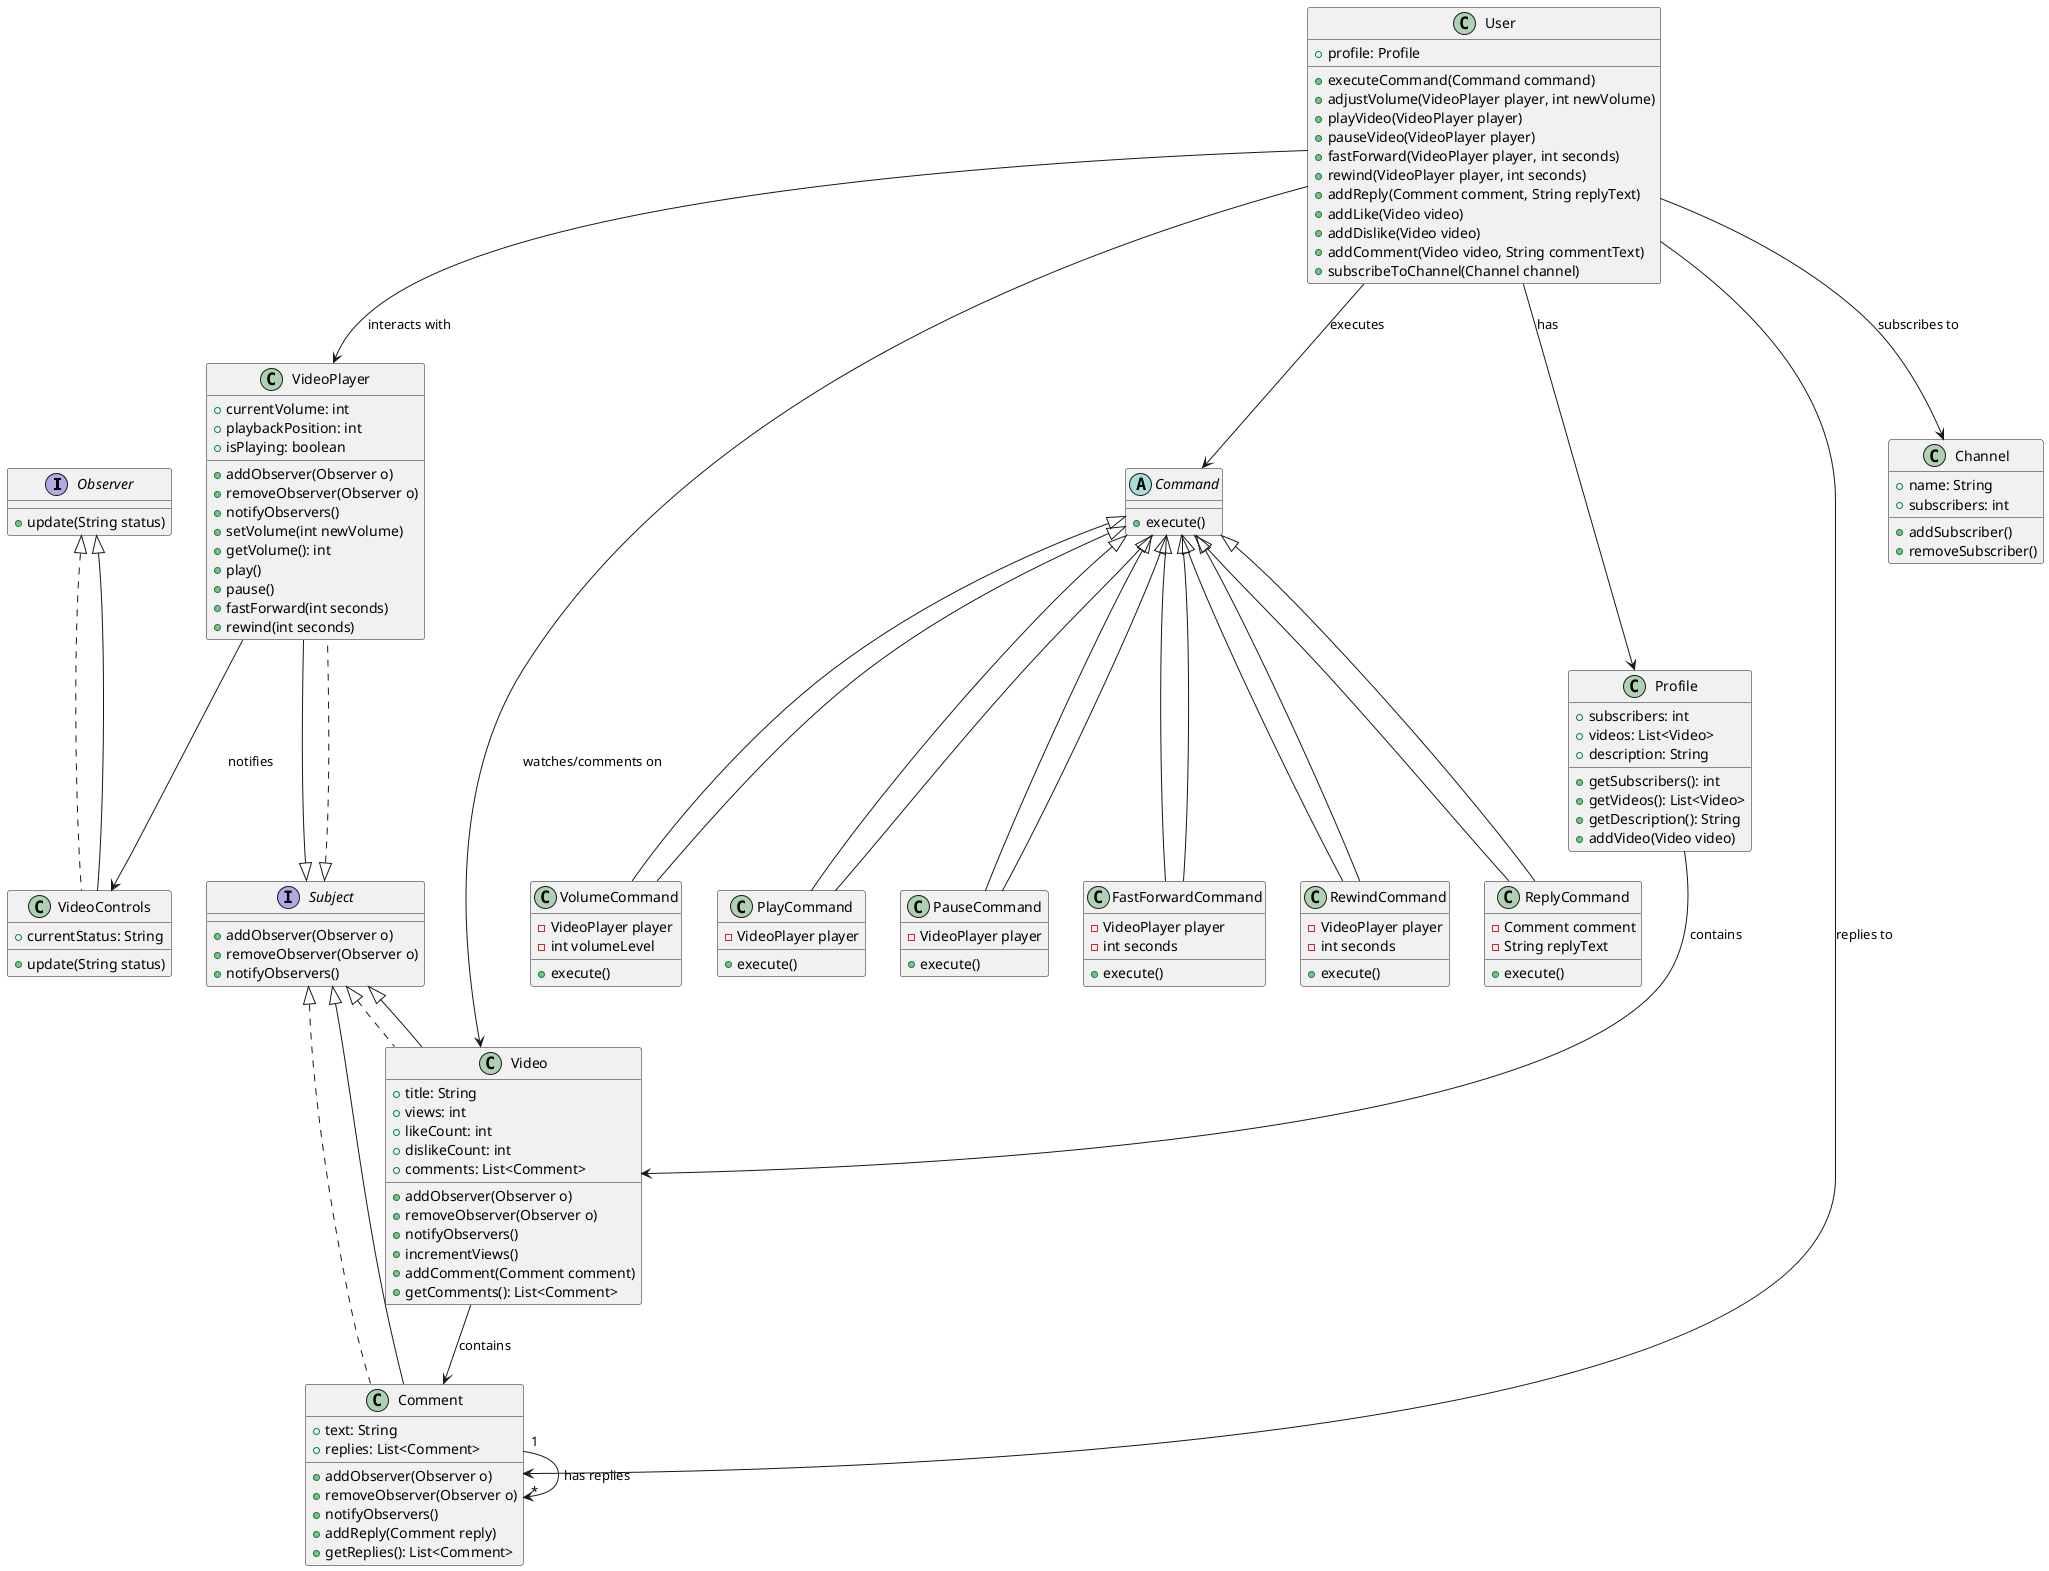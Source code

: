 @startuml
interface Observer {
    + update(String status)
}

interface Subject {
    + addObserver(Observer o)
    + removeObserver(Observer o)
    + notifyObservers()
}

class User {
    + profile: Profile
    + executeCommand(Command command)
    + adjustVolume(VideoPlayer player, int newVolume)
    + playVideo(VideoPlayer player)
    + pauseVideo(VideoPlayer player)
    + fastForward(VideoPlayer player, int seconds)
    + rewind(VideoPlayer player, int seconds)
    + addReply(Comment comment, String replyText)
    + addLike(Video video)
    + addDislike(Video video)
    + addComment(Video video, String commentText)
    + subscribeToChannel(Channel channel)
}

class Profile {
    + subscribers: int
    + videos: List<Video>
    + description: String
    + getSubscribers(): int
    + getVideos(): List<Video>
    + getDescription(): String
    + addVideo(Video video)
}

class VideoPlayer implements Subject {
    + currentVolume: int
    + playbackPosition: int
    + isPlaying: boolean
    + addObserver(Observer o)
    + removeObserver(Observer o)
    + notifyObservers()
    + setVolume(int newVolume)
    + getVolume(): int
    + play()
    + pause()
    + fastForward(int seconds)
    + rewind(int seconds)
}

abstract class Command {
    + execute()
}

class VolumeCommand extends Command {
    - VideoPlayer player
    - int volumeLevel
    + execute()
}

class PlayCommand extends Command {
    - VideoPlayer player
    + execute()
}

class PauseCommand extends Command {
    - VideoPlayer player
    + execute()
}

class FastForwardCommand extends Command {
    - VideoPlayer player
    - int seconds
    + execute()
}

class RewindCommand extends Command {
    - VideoPlayer player
    - int seconds
    + execute()
}

class ReplyCommand extends Command {
    - Comment comment
    - String replyText
    + execute()
}

class VideoControls implements Observer {
    + currentStatus: String
    + update(String status)
}

class Video implements Subject {
    + title: String
    + views: int
    + likeCount: int
    + dislikeCount: int
    + comments: List<Comment>
    + addObserver(Observer o)
    + removeObserver(Observer o)
    + notifyObservers()
    + incrementViews()
    + addComment(Comment comment)
    + getComments(): List<Comment>
}

class Comment implements Subject {
    + text: String
    + replies: List<Comment>
    + addObserver(Observer o)
    + removeObserver(Observer o)
    + notifyObservers()
    + addReply(Comment reply)
    + getReplies(): List<Comment>
}

class Channel {
    + name: String
    + subscribers: int
    + addSubscriber()
    + removeSubscriber()
}

User --> Command : executes
User --> VideoPlayer : interacts with
User --> Video : watches/comments on
User --> Comment : replies to
User --> Channel : subscribes to
User --> Profile : has
Profile --> Video : contains
Command <|-- VolumeCommand
Command <|-- PlayCommand
Command <|-- PauseCommand
Command <|-- FastForwardCommand
Command <|-- RewindCommand
Command <|-- ReplyCommand
VideoPlayer -down-|> Subject
Video -down-|> Subject
Comment -down-|> Subject
Video --> Comment : contains
Comment "1" --> "*" Comment : has replies
VideoPlayer --> VideoControls : notifies
VideoControls -down-|> Observer
@enduml
